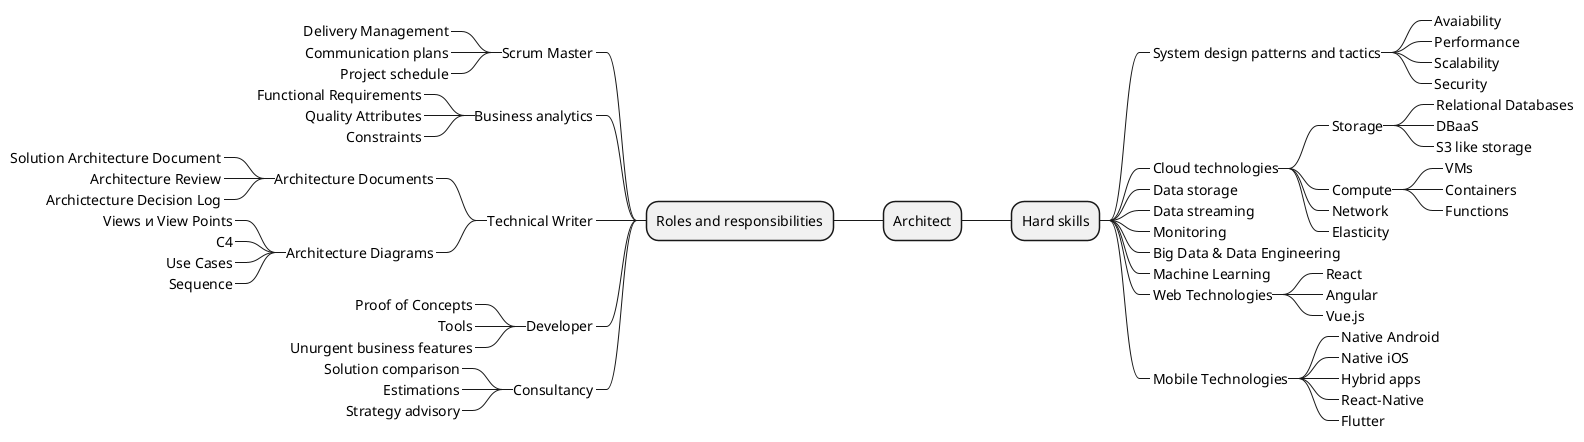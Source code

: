 @startmindmap
* Architect

right side 

** Hard skills
***_ System design patterns and tactics
****_ Avaiability
****_ Performance
****_ Scalability
****_ Security
***_ Cloud technologies
****_ Storage
*****_ Relational Databases
*****_ DBaaS
*****_ S3 like storage
****_ Compute
*****_ VMs
*****_ Containers
*****_ Functions
****_ Network
****_ Elasticity
***_ Data storage
***_ Data streaming
***_ Monitoring
***_ Big Data & Data Engineering
***_ Machine Learning
***_ Web Technologies
****_ React
****_ Angular
****_ Vue.js
***_ Mobile Technologies
****_ Native Android
****_ Native iOS
****_ Hybrid apps
****_ React-Native
****_ Flutter

left side 

** Roles and responsibilities
***_ Scrum Master
****_ Delivery Management
****_ Communication plans
****_ Project schedule
***_ Business analytics
****_ Functional Requirements
****_ Quality Attributes
****_ Constraints
***_ Technical Writer
****_ Architecture Documents
*****_ Solution Architecture Document
*****_ Architecture Review
*****_ Archictecture Decision Log
****_ Architecture Diagrams
*****_ Views и View Points
*****_ C4
*****_ Use Cases
*****_ Sequence
***_ Developer
****_ Proof of Concepts
****_ Tools
****_ Unurgent business features
***_ Consultancy
****_ Solution comparison
****_ Estimations
****_ Strategy advisory


@endmindmap
